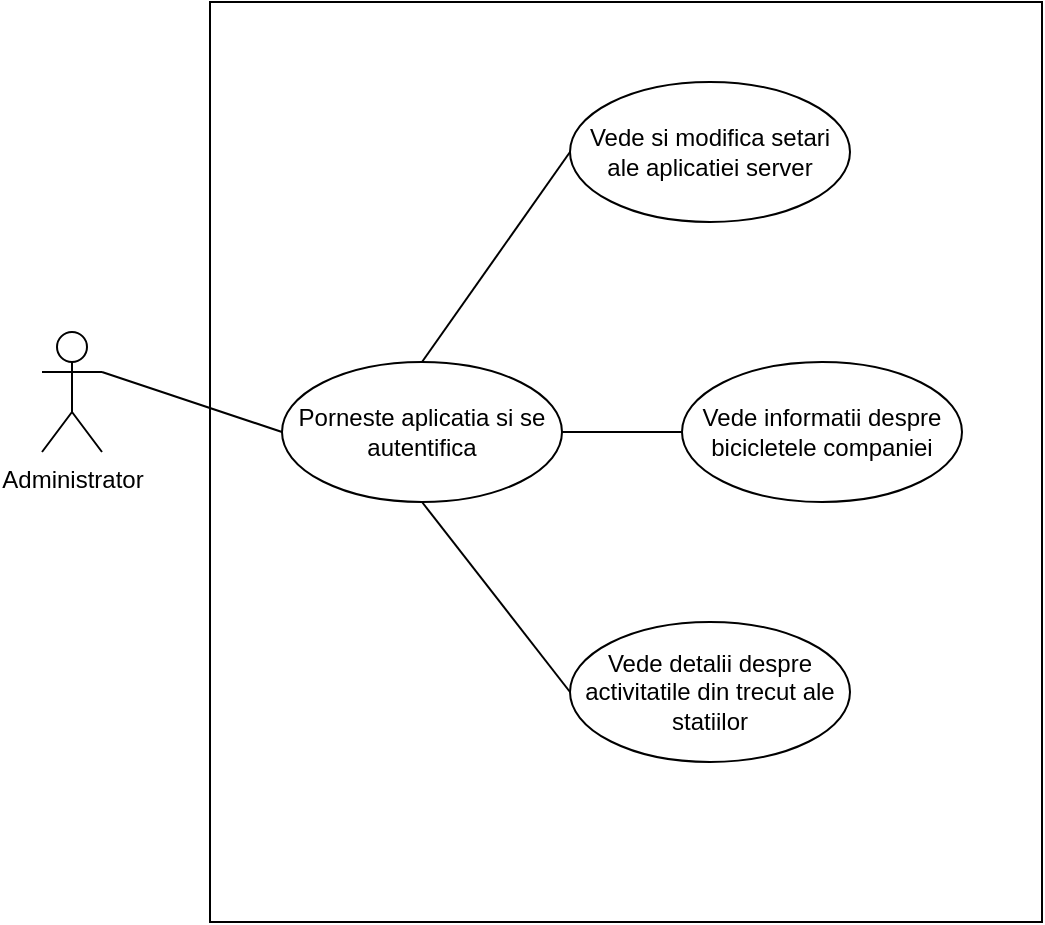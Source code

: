 <mxfile version="13.2.6"><diagram id="rW_T6LAUdD1H_94EJJqx" name="Page-1"><mxGraphModel dx="1102" dy="614" grid="1" gridSize="10" guides="1" tooltips="1" connect="1" arrows="1" fold="1" page="1" pageScale="1" pageWidth="827" pageHeight="1169" math="0" shadow="0"><root><mxCell id="0"/><mxCell id="1" parent="0"/><mxCell id="1NUoSoXnkrsiIhhGEklG-1" value="" style="rounded=0;whiteSpace=wrap;html=1;" vertex="1" parent="1"><mxGeometry x="234" y="80" width="416" height="460" as="geometry"/></mxCell><mxCell id="1NUoSoXnkrsiIhhGEklG-3" value="Administrator" style="shape=umlActor;html=1;verticalLabelPosition=bottom;verticalAlign=top;align=center;" vertex="1" parent="1"><mxGeometry x="150" y="245" width="30" height="60" as="geometry"/></mxCell><mxCell id="1NUoSoXnkrsiIhhGEklG-4" value="Porneste aplicatia si se autentifica" style="ellipse;whiteSpace=wrap;html=1;" vertex="1" parent="1"><mxGeometry x="270" y="260" width="140" height="70" as="geometry"/></mxCell><mxCell id="1NUoSoXnkrsiIhhGEklG-5" value="Vede si modifica setari ale aplicatiei server" style="ellipse;whiteSpace=wrap;html=1;" vertex="1" parent="1"><mxGeometry x="414" y="120" width="140" height="70" as="geometry"/></mxCell><mxCell id="1NUoSoXnkrsiIhhGEklG-6" value="Vede informatii despre bicicletele companiei" style="ellipse;whiteSpace=wrap;html=1;" vertex="1" parent="1"><mxGeometry x="470" y="260" width="140" height="70" as="geometry"/></mxCell><mxCell id="1NUoSoXnkrsiIhhGEklG-7" value="Vede detalii despre activitatile din trecut ale statiilor" style="ellipse;whiteSpace=wrap;html=1;" vertex="1" parent="1"><mxGeometry x="414" y="390" width="140" height="70" as="geometry"/></mxCell><mxCell id="1NUoSoXnkrsiIhhGEklG-8" value="" style="edgeStyle=none;html=1;endArrow=none;verticalAlign=bottom;entryX=0;entryY=0.5;entryDx=0;entryDy=0;exitX=1;exitY=0.333;exitDx=0;exitDy=0;exitPerimeter=0;" edge="1" parent="1" source="1NUoSoXnkrsiIhhGEklG-3" target="1NUoSoXnkrsiIhhGEklG-4"><mxGeometry width="160" relative="1" as="geometry"><mxPoint x="150" y="380" as="sourcePoint"/><mxPoint x="310" y="380" as="targetPoint"/></mxGeometry></mxCell><mxCell id="1NUoSoXnkrsiIhhGEklG-9" value="" style="edgeStyle=none;html=1;endArrow=none;verticalAlign=bottom;entryX=0;entryY=0.5;entryDx=0;entryDy=0;exitX=0.5;exitY=0;exitDx=0;exitDy=0;" edge="1" parent="1" source="1NUoSoXnkrsiIhhGEklG-4" target="1NUoSoXnkrsiIhhGEklG-5"><mxGeometry width="160" relative="1" as="geometry"><mxPoint x="240" y="230" as="sourcePoint"/><mxPoint x="400" y="230" as="targetPoint"/></mxGeometry></mxCell><mxCell id="1NUoSoXnkrsiIhhGEklG-12" value="" style="edgeStyle=none;html=1;endArrow=none;verticalAlign=bottom;entryX=0;entryY=0.5;entryDx=0;entryDy=0;exitX=1;exitY=0.5;exitDx=0;exitDy=0;" edge="1" parent="1" source="1NUoSoXnkrsiIhhGEklG-4" target="1NUoSoXnkrsiIhhGEklG-6"><mxGeometry width="160" relative="1" as="geometry"><mxPoint x="290" y="360" as="sourcePoint"/><mxPoint x="450" y="360" as="targetPoint"/></mxGeometry></mxCell><mxCell id="1NUoSoXnkrsiIhhGEklG-13" value="" style="edgeStyle=none;html=1;endArrow=none;verticalAlign=bottom;exitX=0.5;exitY=1;exitDx=0;exitDy=0;entryX=0;entryY=0.5;entryDx=0;entryDy=0;" edge="1" parent="1" source="1NUoSoXnkrsiIhhGEklG-4" target="1NUoSoXnkrsiIhhGEklG-7"><mxGeometry width="160" relative="1" as="geometry"><mxPoint x="330" y="410" as="sourcePoint"/><mxPoint x="490" y="410" as="targetPoint"/></mxGeometry></mxCell></root></mxGraphModel></diagram></mxfile>